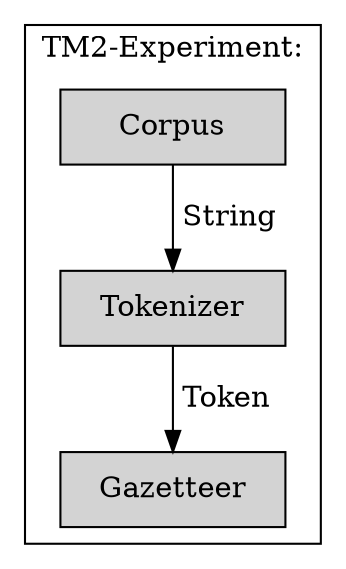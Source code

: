 

digraph experiment {
	rankdir=TD
	node[shape=box style=filled width=1.5]
	subgraph cluster_0 {
	
		
	
		
				Corpus -> Tokenizer[style=solid label=" String"]
		
				Tokenizer -> Gazetteer[style=solid label=" Token"]
		
		
		label="TM2-Experiment:"
	}
	
}